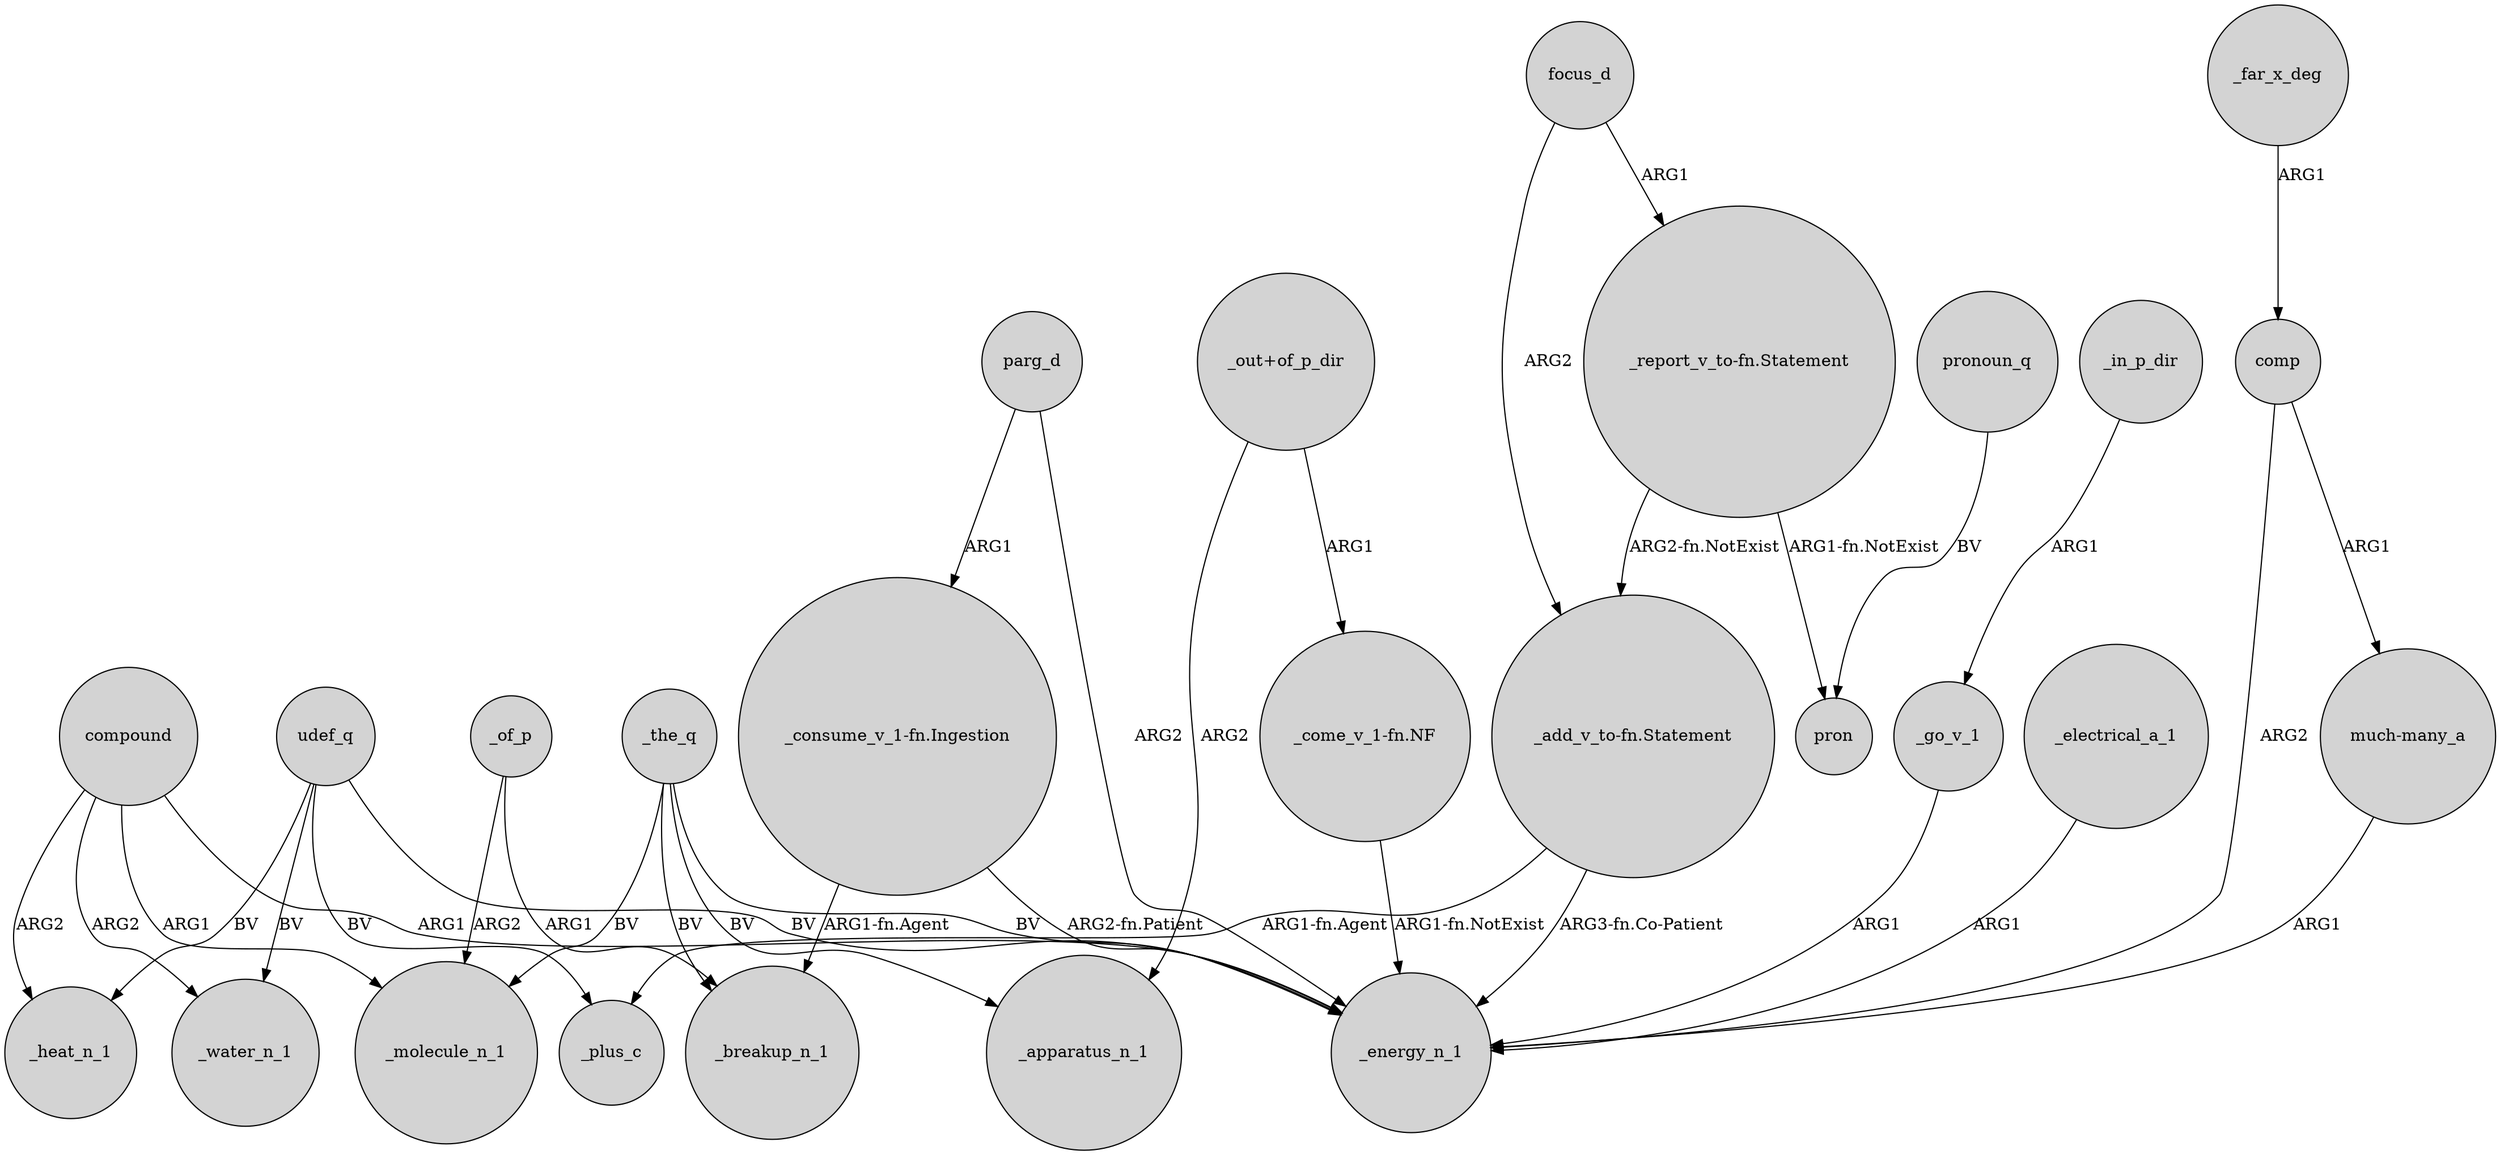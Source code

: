 digraph {
	node [shape=circle style=filled]
	udef_q -> _energy_n_1 [label=BV]
	focus_d -> "_report_v_to-fn.Statement" [label=ARG1]
	_of_p -> _breakup_n_1 [label=ARG1]
	_the_q -> _molecule_n_1 [label=BV]
	_in_p_dir -> _go_v_1 [label=ARG1]
	"_consume_v_1-fn.Ingestion" -> _energy_n_1 [label="ARG2-fn.Patient"]
	focus_d -> "_add_v_to-fn.Statement" [label=ARG2]
	udef_q -> _plus_c [label=BV]
	_electrical_a_1 -> _energy_n_1 [label=ARG1]
	compound -> _water_n_1 [label=ARG2]
	compound -> _heat_n_1 [label=ARG2]
	"much-many_a" -> _energy_n_1 [label=ARG1]
	udef_q -> _heat_n_1 [label=BV]
	"_report_v_to-fn.Statement" -> pron [label="ARG1-fn.NotExist"]
	"_add_v_to-fn.Statement" -> _energy_n_1 [label="ARG3-fn.Co-Patient"]
	_the_q -> _breakup_n_1 [label=BV]
	parg_d -> _energy_n_1 [label=ARG2]
	"_come_v_1-fn.NF" -> _energy_n_1 [label="ARG1-fn.NotExist"]
	pronoun_q -> pron [label=BV]
	compound -> _energy_n_1 [label=ARG1]
	"_consume_v_1-fn.Ingestion" -> _breakup_n_1 [label="ARG1-fn.Agent"]
	parg_d -> "_consume_v_1-fn.Ingestion" [label=ARG1]
	udef_q -> _water_n_1 [label=BV]
	comp -> "much-many_a" [label=ARG1]
	"_out+of_p_dir" -> _apparatus_n_1 [label=ARG2]
	_the_q -> _energy_n_1 [label=BV]
	_go_v_1 -> _energy_n_1 [label=ARG1]
	comp -> _energy_n_1 [label=ARG2]
	"_report_v_to-fn.Statement" -> "_add_v_to-fn.Statement" [label="ARG2-fn.NotExist"]
	compound -> _molecule_n_1 [label=ARG1]
	_the_q -> _apparatus_n_1 [label=BV]
	_far_x_deg -> comp [label=ARG1]
	"_out+of_p_dir" -> "_come_v_1-fn.NF" [label=ARG1]
	"_add_v_to-fn.Statement" -> _plus_c [label="ARG1-fn.Agent"]
	_of_p -> _molecule_n_1 [label=ARG2]
}
